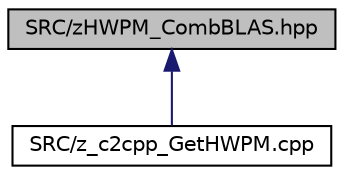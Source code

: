 digraph "SRC/zHWPM_CombBLAS.hpp"
{
 // LATEX_PDF_SIZE
  edge [fontname="Helvetica",fontsize="10",labelfontname="Helvetica",labelfontsize="10"];
  node [fontname="Helvetica",fontsize="10",shape=record];
  Node1 [label="SRC/zHWPM_CombBLAS.hpp",height=0.2,width=0.4,color="black", fillcolor="grey75", style="filled", fontcolor="black",tooltip="Get HWPM, heavy-weight perfect matching."];
  Node1 -> Node2 [dir="back",color="midnightblue",fontsize="10",style="solid",fontname="Helvetica"];
  Node2 [label="SRC/z_c2cpp_GetHWPM.cpp",height=0.2,width=0.4,color="black", fillcolor="white", style="filled",URL="$z__c2cpp__GetHWPM_8cpp.html",tooltip="Get heavy-weight perfect matching (HWPM)."];
}
